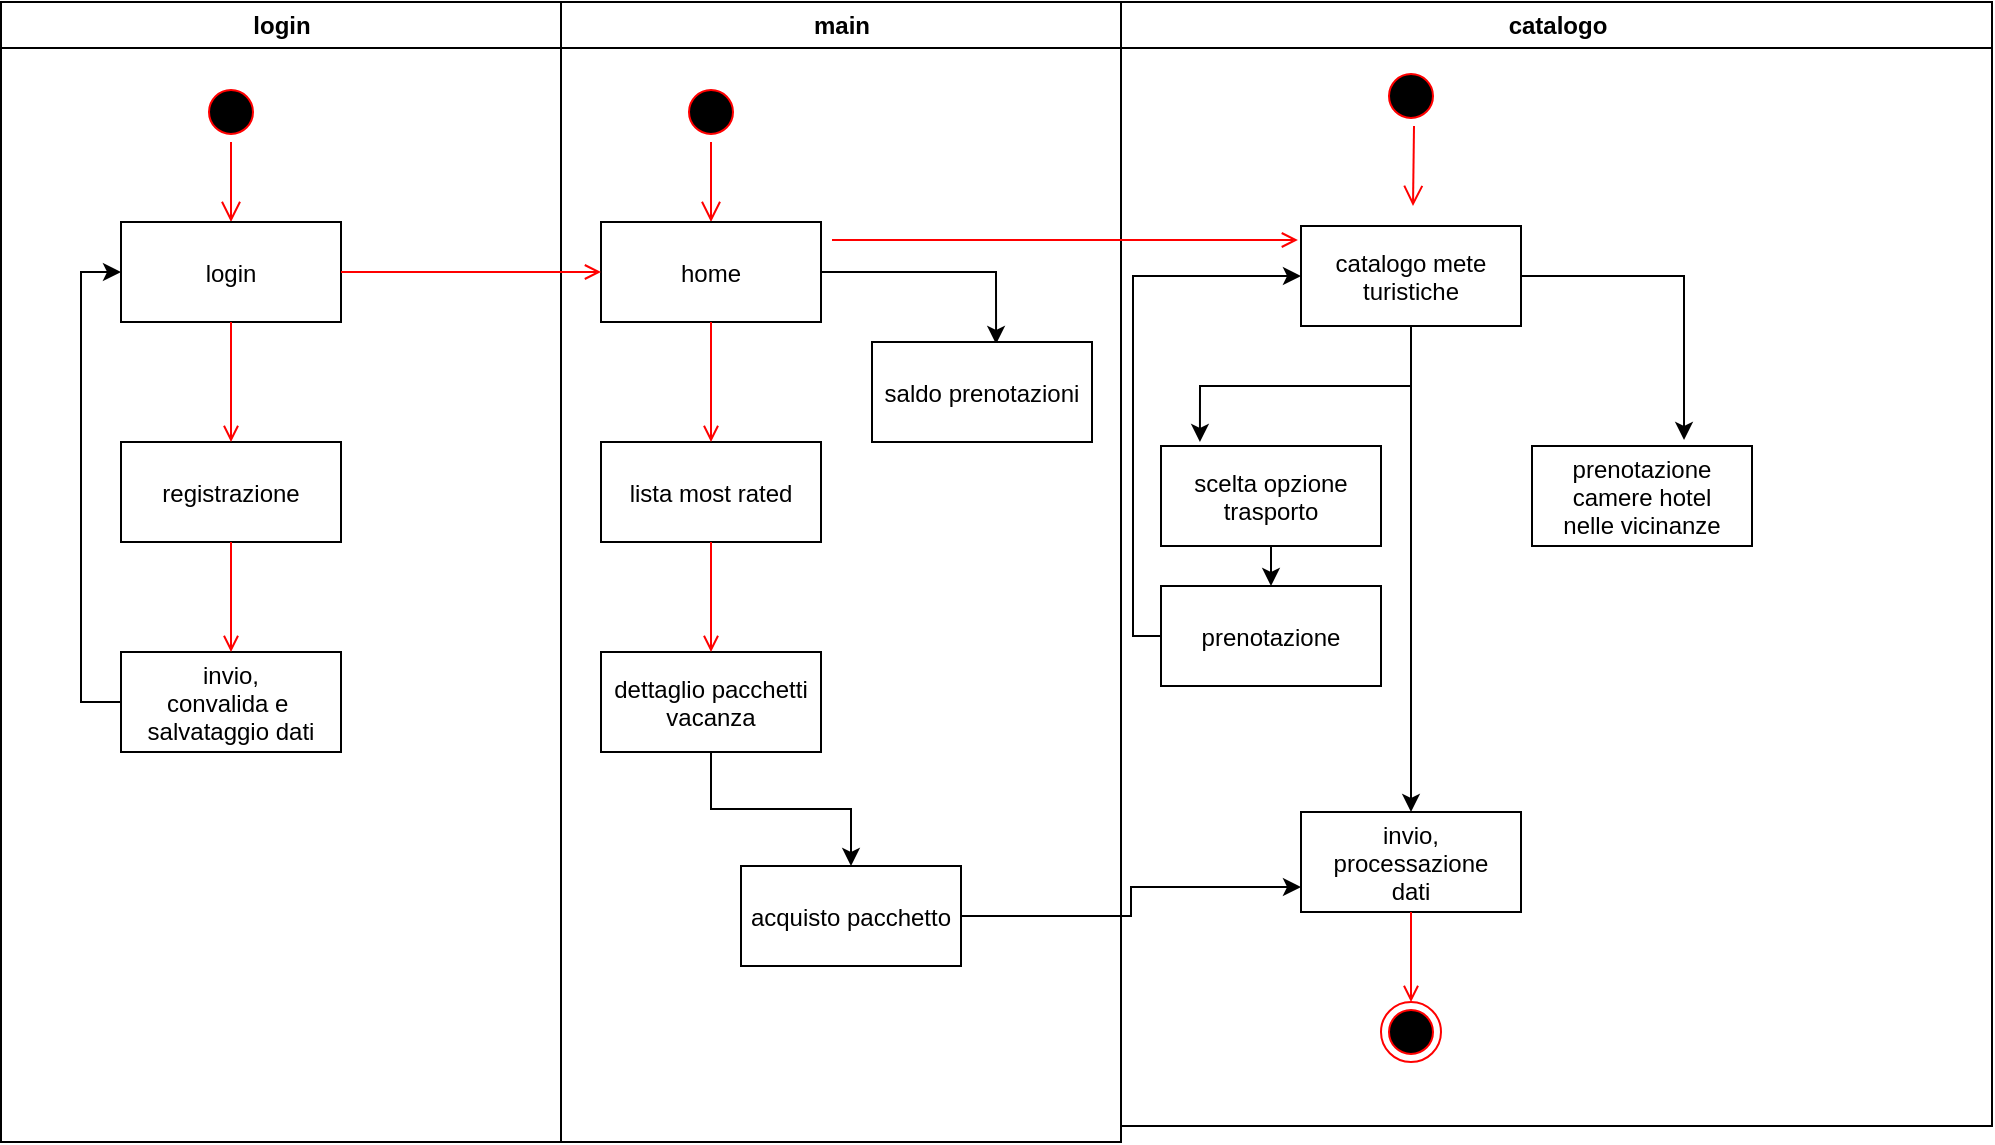 <mxfile version="21.6.8" type="device">
  <diagram name="Page-1" id="e7e014a7-5840-1c2e-5031-d8a46d1fe8dd">
    <mxGraphModel dx="1194" dy="753" grid="1" gridSize="10" guides="1" tooltips="1" connect="1" arrows="1" fold="1" page="1" pageScale="1" pageWidth="1169" pageHeight="826" background="none" math="0" shadow="0">
      <root>
        <mxCell id="0" />
        <mxCell id="1" parent="0" />
        <mxCell id="2" value="login" style="swimlane;whiteSpace=wrap" parent="1" vertex="1">
          <mxGeometry x="164.5" y="128" width="280" height="570" as="geometry" />
        </mxCell>
        <mxCell id="5" value="" style="ellipse;shape=startState;fillColor=#000000;strokeColor=#ff0000;" parent="2" vertex="1">
          <mxGeometry x="100" y="40" width="30" height="30" as="geometry" />
        </mxCell>
        <mxCell id="6" value="" style="edgeStyle=elbowEdgeStyle;elbow=horizontal;verticalAlign=bottom;endArrow=open;endSize=8;strokeColor=#FF0000;endFill=1;rounded=0" parent="2" source="5" target="7" edge="1">
          <mxGeometry x="100" y="40" as="geometry">
            <mxPoint x="115" y="110" as="targetPoint" />
          </mxGeometry>
        </mxCell>
        <mxCell id="7" value="login" style="" parent="2" vertex="1">
          <mxGeometry x="60" y="110" width="110" height="50" as="geometry" />
        </mxCell>
        <mxCell id="8" value="registrazione" style="" parent="2" vertex="1">
          <mxGeometry x="60" y="220" width="110" height="50" as="geometry" />
        </mxCell>
        <mxCell id="9" value="" style="endArrow=open;strokeColor=#FF0000;endFill=1;rounded=0" parent="2" source="7" target="8" edge="1">
          <mxGeometry relative="1" as="geometry" />
        </mxCell>
        <mxCell id="4ZpDxrl9TIl5j2_K6lM_-41" style="edgeStyle=orthogonalEdgeStyle;rounded=0;orthogonalLoop=1;jettySize=auto;html=1;exitX=0;exitY=0.5;exitDx=0;exitDy=0;entryX=0;entryY=0.5;entryDx=0;entryDy=0;" edge="1" parent="2" source="10" target="7">
          <mxGeometry relative="1" as="geometry" />
        </mxCell>
        <mxCell id="10" value="invio,&#xa;convalida e &#xa;salvataggio dati" style="" parent="2" vertex="1">
          <mxGeometry x="60" y="325" width="110" height="50" as="geometry" />
        </mxCell>
        <mxCell id="11" value="" style="endArrow=open;strokeColor=#FF0000;endFill=1;rounded=0" parent="2" source="8" target="10" edge="1">
          <mxGeometry relative="1" as="geometry" />
        </mxCell>
        <mxCell id="3" value="main" style="swimlane;whiteSpace=wrap" parent="1" vertex="1">
          <mxGeometry x="444.5" y="128" width="280" height="570" as="geometry" />
        </mxCell>
        <mxCell id="13" value="" style="ellipse;shape=startState;fillColor=#000000;strokeColor=#ff0000;" parent="3" vertex="1">
          <mxGeometry x="60" y="40" width="30" height="30" as="geometry" />
        </mxCell>
        <mxCell id="14" value="" style="edgeStyle=elbowEdgeStyle;elbow=horizontal;verticalAlign=bottom;endArrow=open;endSize=8;strokeColor=#FF0000;endFill=1;rounded=0" parent="3" source="13" target="15" edge="1">
          <mxGeometry x="40" y="20" as="geometry">
            <mxPoint x="55" y="90" as="targetPoint" />
          </mxGeometry>
        </mxCell>
        <mxCell id="4ZpDxrl9TIl5j2_K6lM_-53" style="edgeStyle=orthogonalEdgeStyle;rounded=0;orthogonalLoop=1;jettySize=auto;html=1;entryX=0.564;entryY=0.02;entryDx=0;entryDy=0;entryPerimeter=0;" edge="1" parent="3" source="15" target="4ZpDxrl9TIl5j2_K6lM_-52">
          <mxGeometry relative="1" as="geometry" />
        </mxCell>
        <mxCell id="15" value="home" style="" parent="3" vertex="1">
          <mxGeometry x="20" y="110" width="110" height="50" as="geometry" />
        </mxCell>
        <mxCell id="16" value="lista most rated" style="" parent="3" vertex="1">
          <mxGeometry x="20" y="220" width="110" height="50" as="geometry" />
        </mxCell>
        <mxCell id="17" value="" style="endArrow=open;strokeColor=#FF0000;endFill=1;rounded=0" parent="3" source="15" target="16" edge="1">
          <mxGeometry relative="1" as="geometry" />
        </mxCell>
        <mxCell id="4ZpDxrl9TIl5j2_K6lM_-58" style="edgeStyle=orthogonalEdgeStyle;rounded=0;orthogonalLoop=1;jettySize=auto;html=1;" edge="1" parent="3" source="18" target="4ZpDxrl9TIl5j2_K6lM_-57">
          <mxGeometry relative="1" as="geometry" />
        </mxCell>
        <mxCell id="18" value="dettaglio pacchetti&#xa;vacanza" style="" parent="3" vertex="1">
          <mxGeometry x="20" y="325" width="110" height="50" as="geometry" />
        </mxCell>
        <mxCell id="19" value="" style="endArrow=open;strokeColor=#FF0000;endFill=1;rounded=0" parent="3" source="16" target="18" edge="1">
          <mxGeometry relative="1" as="geometry" />
        </mxCell>
        <mxCell id="4ZpDxrl9TIl5j2_K6lM_-52" value="saldo prenotazioni" style="" vertex="1" parent="3">
          <mxGeometry x="155.5" y="170" width="110" height="50" as="geometry" />
        </mxCell>
        <mxCell id="4ZpDxrl9TIl5j2_K6lM_-57" value="acquisto pacchetto" style="" vertex="1" parent="3">
          <mxGeometry x="90" y="432" width="110" height="50" as="geometry" />
        </mxCell>
        <mxCell id="4" value="catalogo" style="swimlane;whiteSpace=wrap" parent="1" vertex="1">
          <mxGeometry x="724.5" y="128" width="435.5" height="562" as="geometry" />
        </mxCell>
        <mxCell id="33" value="invio, &#xa;processazione &#xa;dati" style="" parent="4" vertex="1">
          <mxGeometry x="90" y="405" width="110" height="50" as="geometry" />
        </mxCell>
        <mxCell id="38" value="" style="ellipse;shape=endState;fillColor=#000000;strokeColor=#ff0000" parent="4" vertex="1">
          <mxGeometry x="130" y="500" width="30" height="30" as="geometry" />
        </mxCell>
        <mxCell id="39" value="" style="endArrow=open;strokeColor=#FF0000;endFill=1;rounded=0" parent="4" source="33" target="38" edge="1">
          <mxGeometry relative="1" as="geometry" />
        </mxCell>
        <mxCell id="4ZpDxrl9TIl5j2_K6lM_-46" style="edgeStyle=orthogonalEdgeStyle;rounded=0;orthogonalLoop=1;jettySize=auto;html=1;entryX=0.177;entryY=-0.04;entryDx=0;entryDy=0;entryPerimeter=0;" edge="1" parent="4" source="30" target="4ZpDxrl9TIl5j2_K6lM_-42">
          <mxGeometry relative="1" as="geometry">
            <mxPoint x="35.5" y="282" as="targetPoint" />
          </mxGeometry>
        </mxCell>
        <mxCell id="4ZpDxrl9TIl5j2_K6lM_-51" style="edgeStyle=orthogonalEdgeStyle;rounded=0;orthogonalLoop=1;jettySize=auto;html=1;entryX=0.691;entryY=-0.06;entryDx=0;entryDy=0;entryPerimeter=0;" edge="1" parent="4" source="30" target="4ZpDxrl9TIl5j2_K6lM_-50">
          <mxGeometry relative="1" as="geometry" />
        </mxCell>
        <mxCell id="4ZpDxrl9TIl5j2_K6lM_-56" style="edgeStyle=orthogonalEdgeStyle;rounded=0;orthogonalLoop=1;jettySize=auto;html=1;entryX=0.5;entryY=0;entryDx=0;entryDy=0;" edge="1" parent="4" source="30" target="33">
          <mxGeometry relative="1" as="geometry" />
        </mxCell>
        <mxCell id="30" value="catalogo mete&#xa;turistiche" style="" parent="4" vertex="1">
          <mxGeometry x="90" y="112" width="110" height="50" as="geometry" />
        </mxCell>
        <mxCell id="4ZpDxrl9TIl5j2_K6lM_-48" style="edgeStyle=orthogonalEdgeStyle;rounded=0;orthogonalLoop=1;jettySize=auto;html=1;exitX=0.5;exitY=1;exitDx=0;exitDy=0;entryX=0.5;entryY=0;entryDx=0;entryDy=0;" edge="1" parent="4" source="4ZpDxrl9TIl5j2_K6lM_-42" target="4ZpDxrl9TIl5j2_K6lM_-47">
          <mxGeometry relative="1" as="geometry" />
        </mxCell>
        <mxCell id="4ZpDxrl9TIl5j2_K6lM_-42" value="scelta opzione&#xa;trasporto" style="" vertex="1" parent="4">
          <mxGeometry x="20" y="222" width="110" height="50" as="geometry" />
        </mxCell>
        <mxCell id="4ZpDxrl9TIl5j2_K6lM_-49" style="edgeStyle=orthogonalEdgeStyle;rounded=0;orthogonalLoop=1;jettySize=auto;html=1;entryX=0;entryY=0.5;entryDx=0;entryDy=0;" edge="1" parent="4" source="4ZpDxrl9TIl5j2_K6lM_-47" target="30">
          <mxGeometry relative="1" as="geometry">
            <Array as="points">
              <mxPoint x="6" y="317" />
              <mxPoint x="6" y="137" />
            </Array>
          </mxGeometry>
        </mxCell>
        <mxCell id="4ZpDxrl9TIl5j2_K6lM_-47" value="prenotazione" style="" vertex="1" parent="4">
          <mxGeometry x="20" y="292" width="110" height="50" as="geometry" />
        </mxCell>
        <mxCell id="4ZpDxrl9TIl5j2_K6lM_-50" value="prenotazione&#xa;camere hotel&#xa;nelle vicinanze" style="" vertex="1" parent="4">
          <mxGeometry x="205.5" y="222" width="110" height="50" as="geometry" />
        </mxCell>
        <mxCell id="4ZpDxrl9TIl5j2_K6lM_-54" value="" style="ellipse;shape=startState;fillColor=#000000;strokeColor=#ff0000;" vertex="1" parent="4">
          <mxGeometry x="130" y="32" width="30" height="30" as="geometry" />
        </mxCell>
        <mxCell id="4ZpDxrl9TIl5j2_K6lM_-55" value="" style="edgeStyle=elbowEdgeStyle;elbow=horizontal;verticalAlign=bottom;endArrow=open;endSize=8;strokeColor=#FF0000;endFill=1;rounded=0;" edge="1" parent="4">
          <mxGeometry x="-240" y="20" as="geometry">
            <mxPoint x="146.5" y="102" as="targetPoint" />
            <mxPoint x="146.5" y="62" as="sourcePoint" />
            <Array as="points">
              <mxPoint x="146" y="82" />
            </Array>
          </mxGeometry>
        </mxCell>
        <mxCell id="20" value="" style="endArrow=open;strokeColor=#FF0000;endFill=1;rounded=0;entryX=0;entryY=0.5;entryDx=0;entryDy=0;exitX=1;exitY=0.5;exitDx=0;exitDy=0;" parent="1" source="7" target="15" edge="1">
          <mxGeometry relative="1" as="geometry">
            <Array as="points" />
          </mxGeometry>
        </mxCell>
        <mxCell id="4ZpDxrl9TIl5j2_K6lM_-59" style="edgeStyle=orthogonalEdgeStyle;rounded=0;orthogonalLoop=1;jettySize=auto;html=1;entryX=0;entryY=0.75;entryDx=0;entryDy=0;" edge="1" parent="1" source="4ZpDxrl9TIl5j2_K6lM_-57" target="33">
          <mxGeometry relative="1" as="geometry" />
        </mxCell>
        <mxCell id="4ZpDxrl9TIl5j2_K6lM_-60" value="" style="endArrow=open;strokeColor=#FF0000;endFill=1;rounded=0;entryX=-0.014;entryY=0.14;entryDx=0;entryDy=0;entryPerimeter=0;" edge="1" parent="1" target="30">
          <mxGeometry relative="1" as="geometry">
            <mxPoint x="580" y="247" as="sourcePoint" />
            <mxPoint x="475" y="273" as="targetPoint" />
            <Array as="points" />
          </mxGeometry>
        </mxCell>
      </root>
    </mxGraphModel>
  </diagram>
</mxfile>
